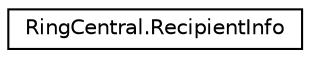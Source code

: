 digraph "Graphical Class Hierarchy"
{
 // LATEX_PDF_SIZE
  edge [fontname="Helvetica",fontsize="10",labelfontname="Helvetica",labelfontsize="10"];
  node [fontname="Helvetica",fontsize="10",shape=record];
  rankdir="LR";
  Node0 [label="RingCentral.RecipientInfo",height=0.2,width=0.4,color="black", fillcolor="white", style="filled",URL="$classRingCentral_1_1RecipientInfo.html",tooltip="Recipient data"];
}
